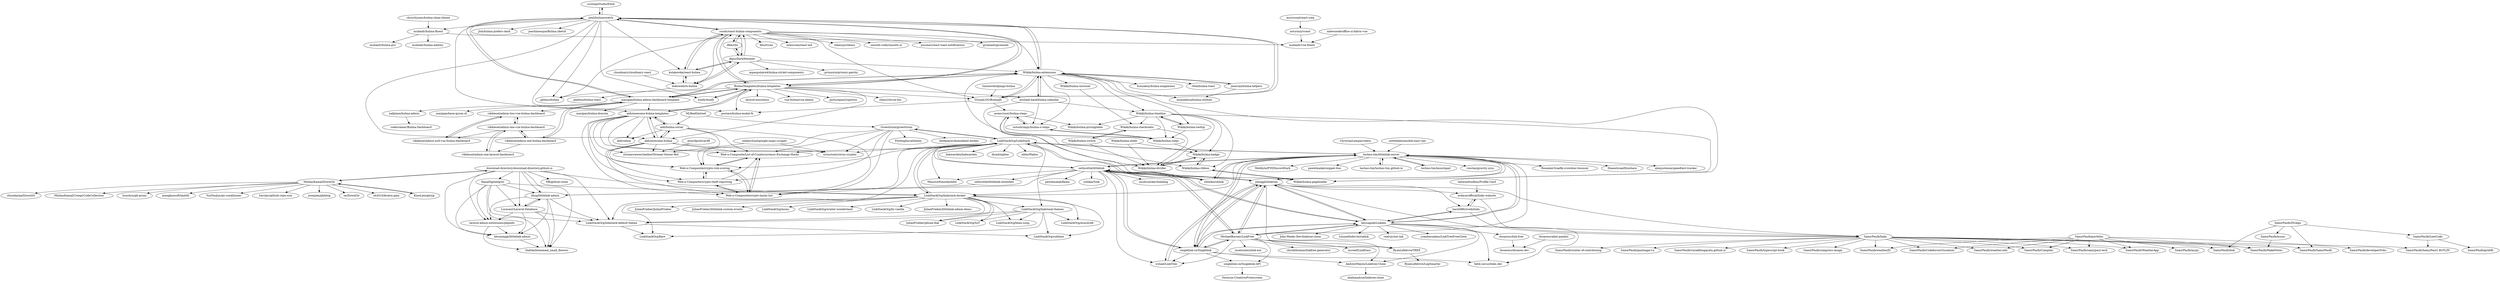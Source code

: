 digraph G {
"cssninjaStudio/fresh" -> "jenil/bulmaswatch" ["e"=1]
"tailwindtoolbox/Profile-Card" -> "ardacarofficial/links-website" ["e"=1]
"dfee/rbx" -> "couds/react-bulma-components"
"dfee/rbx" -> "AlgusDark/bloomer"
"chrisrhymes/bulma-clean-theme" -> "mubaidr/bulma-fluent" ["e"=1]
"aldi/awesome-bulma-templates" -> "aldi/bulma-social"
"aldi/awesome-bulma-templates" -> "aldi/awesome-bulma"
"aldi/awesome-bulma-templates" -> "Web-n-Composite/List-of-Cryptocurrency-Exchange-Hacks"
"aldi/awesome-bulma-templates" -> "Web-n-Composite/crypto-risk-scoring"
"aldi/awesome-bulma-templates" -> "Web-n-Composite/crypto-hacks-list"
"aldi/awesome-bulma-templates" -> "aldi/ralma"
"aldi/awesome-bulma-templates" -> "Web-n-Composite/crypto-theft-reporting"
"aldi/awesome-bulma-templates" -> "siriustools/sirius-crypter"
"aldi/awesome-bulma-templates" -> "streamviewerchatbot/Stream-Viewer-Bot"
"aldi/awesome-bulma-templates" -> "BulmaTemplates/bulma-templates"
"aldi/bulma-social" -> "aldi/awesome-bulma"
"aldi/bulma-social" -> "aldi/awesome-bulma-templates"
"aldi/bulma-social" -> "aldi/ralma"
"aldi/bulma-social" -> "Web-n-Composite/List-of-Cryptocurrency-Exchange-Hacks"
"aldi/bulma-social" -> "Web-n-Composite/crypto-risk-scoring"
"aldi/bulma-social" -> "Web-n-Composite/crypto-hacks-list"
"octoshrimpy/bulma-o-steps" -> "Wikiki/bulma-steps"
"octoshrimpy/bulma-o-steps" -> "aramvisser/bulma-steps"
"vikdiesel/admin-one-vue-bulma-dashboard" -> "vikdiesel/admin-two-vue-bulma-dashboard"
"vikdiesel/admin-one-vue-bulma-dashboard" -> "vikdiesel/admin-null-vue-bulma-dashboard"
"vikdiesel/admin-one-vue-bulma-dashboard" -> "vikdiesel/admin-one-laravel-dashboard"
"vikdiesel/admin-one-vue-bulma-dashboard" -> "vikdiesel/admin-one-bulma-dashboard"
"download-directory/download-directory.github.io" -> "latuminggi/littlelink-admin"
"download-directory/download-directory.github.io" -> "laravel-admin-extensions/phpinfo"
"download-directory/download-directory.github.io" -> "MinhasKamal/DownGit"
"download-directory/download-directory.github.io" -> "khzg/littlelink-admin"
"download-directory/download-directory.github.io" -> "Luracast/Laravel-Database"
"download-directory/download-directory.github.io" -> "HanaDigital/grev"
"download-directory/download-directory.github.io" -> "thalida/bonemeal_small_flowers"
"download-directory/download-directory.github.io" -> "LinkStackOrg/linkstack-default-theme"
"download-directory/download-directory.github.io" -> "LinkStackOrg/linkstack-docker"
"download-directory/download-directory.github.io" -> "HR/github-clone"
"timonweb/django-bulma" -> "VizuaaLOG/BulmaJS" ["e"=1]
"couds/react-bulma-components" -> "AlgusDark/bloomer"
"couds/react-bulma-components" -> "dfee/rbx"
"couds/react-bulma-components" -> "kulakowka/react-bulma"
"couds/react-bulma-components" -> "bokuweb/re-bulma"
"couds/react-bulma-components" -> "BulmaTemplates/bulma-templates"
"couds/react-bulma-components" -> "jenil/bulmaswatch"
"couds/react-bulma-components" -> "smooth-code/smooth-ui" ["e"=1]
"couds/react-bulma-components" -> "jossmac/react-toast-notifications" ["e"=1]
"couds/react-bulma-components" -> "grommet/grommet" ["e"=1]
"couds/react-bulma-components" -> "fibo/trunx"
"couds/react-bulma-components" -> "VizuaaLOG/BulmaJS"
"couds/react-bulma-components" -> "mlaursen/react-md" ["e"=1]
"couds/react-bulma-components" -> "Wikiki/bulma-extensions"
"couds/react-bulma-components" -> "jgthms/bulma" ["e"=1]
"couds/react-bulma-components" -> "rebassjs/rebass" ["e"=1]
"arturmiz/vuent" -> "mubaidr/vue-fluent"
"jmaczan/bulma-helpers" -> "Wikiki/bulma-extensions"
"jmaczan/bulma-helpers" -> "msmadeira/bulma-utilities"
"Wikiki/bulma-checkradio" -> "Wikiki/bulma-divider"
"Wikiki/bulma-checkradio" -> "Wikiki/bulma-switch"
"Wikiki/bulma-carousel" -> "Wikiki/bulma-checkradio"
"mazipan/bulma-admin-dashboard-template" -> "vikdiesel/admin-one-bulma-dashboard"
"mazipan/bulma-admin-dashboard-template" -> "nafplann/bulma-admin"
"mazipan/bulma-admin-dashboard-template" -> "BulmaTemplates/bulma-templates"
"mazipan/bulma-admin-dashboard-template" -> "mazipan/bulma-dracula"
"mazipan/bulma-admin-dashboard-template" -> "jenil/bulmaswatch"
"mazipan/bulma-admin-dashboard-template" -> "Wikiki/bulma-extensions"
"mazipan/bulma-admin-dashboard-template" -> "aldi/awesome-bulma-templates"
"mazipan/bulma-admin-dashboard-template" -> "mazipan/baca-quran.id" ["e"=1]
"mazipan/bulma-admin-dashboard-template" -> "vikdiesel/admin-two-vue-bulma-dashboard"
"nafplann/bulma-admin" -> "codersamer/Bulma-Dashboard"
"mubaidr/bulma-fluent" -> "mubaidr/vue-fluent"
"mubaidr/bulma-fluent" -> "mubaidr/bulma-addons"
"mubaidr/bulma-fluent" -> "mubaidr/bulma-pro"
"Wikiki/bulma-switch" -> "Wikiki/bulma-checkradio"
"Wikiki/bulma-switch" -> "Wikiki/bulma-divider"
"Luracast/Laravel-Database" -> "thalida/bonemeal_small_flowers"
"Luracast/Laravel-Database" -> "laravel-admin-extensions/phpinfo"
"Luracast/Laravel-Database" -> "latuminggi/littlelink-admin"
"Luracast/Laravel-Database" -> "LinkStackOrg/linkstack-default-theme"
"Luracast/Laravel-Database" -> "khzg/littlelink-admin"
"laravel-admin-extensions/phpinfo" -> "thalida/bonemeal_small_flowers"
"laravel-admin-extensions/phpinfo" -> "latuminggi/littlelink-admin"
"aramvisser/bulma-steps" -> "Wikiki/bulma-steps"
"aramvisser/bulma-steps" -> "octoshrimpy/bulma-o-steps"
"aramvisser/bulma-steps" -> "Wikiki/bulma-ribbon"
"aramvisser/bulma-steps" -> "Wikiki/bulma-pricingtable"
"Wikiki/bulma-slider" -> "Wikiki/bulma-badge"
"Wikiki/bulma-slider" -> "Wikiki/bulma-divider"
"vikdiesel/admin-two-vue-bulma-dashboard" -> "vikdiesel/admin-null-vue-bulma-dashboard"
"vikdiesel/admin-two-vue-bulma-dashboard" -> "vikdiesel/admin-one-vue-bulma-dashboard"
"techno-tim/techno-tim.github.io" -> "techno-tim/littlelink-server" ["e"=1]
"sethcottle/littlelink" -> "techno-tim/littlelink-server"
"sethcottle/littlelink" -> "LinkStackOrg/LinkStack"
"sethcottle/littlelink" -> "johnggli/linktree"
"sethcottle/littlelink" -> "MichaelBarney/LinkFree"
"sethcottle/littlelink" -> "sethcottle/littlelink-extended"
"sethcottle/littlelink" -> "singlelink-co/Singlelink"
"sethcottle/littlelink" -> "heysagnik/Linkees"
"sethcottle/littlelink" -> "shlinkio/shlink" ["e"=1]
"sethcottle/littlelink" -> "LinkStackOrg/linkstack-docker"
"sethcottle/littlelink" -> "khzg/littlelink-admin"
"sethcottle/littlelink" -> "irshad/LinkTree"
"sethcottle/littlelink" -> "sissbruecker/linkding" ["e"=1]
"sethcottle/littlelink" -> "pawelmalak/flame" ["e"=1]
"sethcottle/littlelink" -> "MauriceNino/dashdot" ["e"=1]
"sethcottle/littlelink" -> "ccbikai/Sink" ["e"=1]
"MichaelBarney/LinkFree" -> "singlelink-co/Singlelink"
"MichaelBarney/LinkFree" -> "sethcottle/littlelink"
"MichaelBarney/LinkFree" -> "johnggli/linktree"
"MichaelBarney/LinkFree" -> "irshad/LinkTree"
"MichaelBarney/LinkFree" -> "heysagnik/Linkees"
"MichaelBarney/LinkFree" -> "AndrewMayes/Linktree-Clone"
"MichaelBarney/LinkFree" -> "montoulieu/link-ent"
"MichaelBarney/LinkFree" -> "techno-tim/littlelink-server"
"MichaelBarney/LinkFree" -> "singlelink-co/Singlelink-API"
"MichaelBarney/LinkFree" -> "RyanLefebvre/TREE"
"MichaelBarney/LinkFree" -> "chriskthomas/linkfree-generator" ["e"=1]
"MichaelBarney/LinkFree" -> "mcreef/LinkEasy"
"aldi/awesome-bulma" -> "aldi/bulma-social"
"aldi/awesome-bulma" -> "aldi/awesome-bulma-templates"
"aldi/awesome-bulma" -> "Web-n-Composite/List-of-Cryptocurrency-Exchange-Hacks"
"aldi/awesome-bulma" -> "Web-n-Composite/crypto-risk-scoring"
"aldi/awesome-bulma" -> "Web-n-Composite/crypto-hacks-list"
"aldi/awesome-bulma" -> "Web-n-Composite/crypto-theft-reporting"
"aldi/awesome-bulma" -> "siriustools/sirius-crypter"
"aldi/awesome-bulma" -> "streamviewerchatbot/Stream-Viewer-Bot"
"singlelink-co/Singlelink" -> "heysagnik/Linkees"
"singlelink-co/Singlelink" -> "MichaelBarney/LinkFree"
"singlelink-co/Singlelink" -> "johnggli/linktree"
"singlelink-co/Singlelink" -> "irshad/LinkTree"
"singlelink-co/Singlelink" -> "AndrewMayes/Linktree-Clone"
"singlelink-co/Singlelink" -> "sethcottle/littlelink"
"singlelink-co/Singlelink" -> "techno-tim/littlelink-server"
"singlelink-co/Singlelink" -> "singlelink-co/Singlelink-API"
"singlelink-co/Singlelink" -> "fatih-yavuz/links.dev" ["e"=1]
"johnggli/linktree" -> "heysagnik/Linkees"
"johnggli/linktree" -> "singlelink-co/Singlelink"
"johnggli/linktree" -> "irshad/LinkTree"
"johnggli/linktree" -> "sethcottle/littlelink"
"johnggli/linktree" -> "SamirPaulb/links"
"johnggli/linktree" -> "MichaelBarney/LinkFree"
"johnggli/linktree" -> "harsh98trivedi/links"
"johnggli/linktree" -> "RyanLefebvre/TREE"
"johnggli/linktree" -> "techno-tim/littlelink-server"
"johnggli/linktree" -> "ardacarofficial/links-website"
"johnggli/linktree" -> "fatih-yavuz/links.dev" ["e"=1]
"vikdiesel/admin-one-bulma-dashboard" -> "mazipan/bulma-admin-dashboard-template"
"vikdiesel/admin-one-bulma-dashboard" -> "vikdiesel/admin-one-vue-bulma-dashboard"
"vikdiesel/admin-one-bulma-dashboard" -> "vikdiesel/admin-one-laravel-dashboard"
"AndrewMayes/Linktree-Clone" -> "aliahmadcse/linktree-clone"
"MLReef/mlreef" -> "aldi/bulma-social" ["e"=1]
"MLReef/mlreef" -> "Groestlcoin/groestlcoin" ["e"=1]
"HanaDigital/grev" -> "LinkStackOrg/linkstack-default-theme"
"HanaDigital/grev" -> "thalida/bonemeal_small_flowers"
"HanaDigital/grev" -> "laravel-admin-extensions/phpinfo"
"HanaDigital/grev" -> "Luracast/Laravel-Database"
"HanaDigital/grev" -> "latuminggi/littlelink-admin"
"HanaDigital/grev" -> "khzg/littlelink-admin"
"HanaDigital/grev" -> "LinkStackOrg/linkstack-docker"
"vikdiesel/admin-one-laravel-dashboard" -> "vikdiesel/admin-one-vue-bulma-dashboard"
"irshad/LinkTree" -> "johnggli/linktree"
"dsoaress/abnt-pandoc" -> "dsoaress/dsoares.dev"
"dsoaress/link-free" -> "dsoaress/dsoares.dev"
"singlelink-co/Singlelink-API" -> "Neutron-Creative/Printscreen"
"vikdiesel/admin-null-vue-bulma-dashboard" -> "vikdiesel/admin-two-vue-bulma-dashboard"
"techno-tim/launchpad" -> "techno-tim/littlelink-server" ["e"=1]
"techno-tim/littlelink-server" -> "sethcottle/littlelink"
"techno-tim/littlelink-server" -> "techno-tim/launchpad" ["e"=1]
"techno-tim/littlelink-server" -> "techno-tim/techno-tim.github.io" ["e"=1]
"techno-tim/littlelink-server" -> "singlelink-co/Singlelink"
"techno-tim/littlelink-server" -> "LinkStackOrg/linkstack-docker"
"techno-tim/littlelink-server" -> "LinkStackOrg/LinkStack"
"techno-tim/littlelink-server" -> "shlinkio/shlink" ["e"=1]
"techno-tim/littlelink-server" -> "heysagnik/Linkees"
"techno-tim/littlelink-server" -> "vmstan/gravity-sync" ["e"=1]
"techno-tim/littlelink-server" -> "fbonalair/traefik-crowdsec-bouncer" ["e"=1]
"techno-tim/littlelink-server" -> "ShaneIsrael/fireshare" ["e"=1]
"techno-tim/littlelink-server" -> "alexjustesen/speedtest-tracker" ["e"=1]
"techno-tim/littlelink-server" -> "johnggli/linktree"
"techno-tim/littlelink-server" -> "Weilbyte/PVEDiscordDark" ["e"=1]
"techno-tim/littlelink-server" -> "pawelmalak/snippet-box" ["e"=1]
"Groestlcoin/groestlcoin" -> "ForetagInc/alchemy" ["e"=1]
"Groestlcoin/groestlcoin" -> "LinkStackOrg/LinkStack"
"Groestlcoin/groestlcoin" -> "Web-n-Composite/List-of-Cryptocurrency-Exchange-Hacks"
"Groestlcoin/groestlcoin" -> "Web-n-Composite/crypto-risk-scoring"
"Groestlcoin/groestlcoin" -> "heldplayer/komidabot-docker"
"Groestlcoin/groestlcoin" -> "Web-n-Composite/crypto-hacks-list"
"Groestlcoin/groestlcoin" -> "Web-n-Composite/crypto-theft-reporting"
"Groestlcoin/groestlcoin" -> "siriustools/sirius-crypter"
"heysagnik/Linkees" -> "singlelink-co/Singlelink"
"heysagnik/Linkees" -> "johnggli/linktree"
"heysagnik/Linkees" -> "harsh98trivedi/links"
"heysagnik/Linkees" -> "SamirPaulb/links"
"heysagnik/Linkees" -> "AndrewMayes/Linktree-Clone"
"heysagnik/Linkees" -> "sethcottle/littlelink"
"heysagnik/Linkees" -> "MichaelBarney/LinkFree"
"heysagnik/Linkees" -> "fatih-yavuz/links.dev" ["e"=1]
"heysagnik/Linkees" -> "realvjy/nxt-lnk" ["e"=1]
"heysagnik/Linkees" -> "yoanbernabeu/LinkTreeFreeClone"
"heysagnik/Linkees" -> "techno-tim/littlelink-server"
"heysagnik/Linkees" -> "John-Weeks-Dev/linktree-clone" ["e"=1]
"heysagnik/Linkees" -> "luizmellodev/instalink"
"heysagnik/Linkees" -> "dsoaress/link-free"
"SamirPaulb/music" -> "SamirPaulb/MakeNotes"
"harsh98trivedi/links" -> "SamirPaulb/links"
"harsh98trivedi/links" -> "heysagnik/Linkees"
"harsh98trivedi/links" -> "ardacarofficial/links-website"
"SamirPaulb/LeetCode" -> "SamirPaulb/SamirPaul1.KOTLIN"
"SamirPaulb/LeetCode" -> "SamirPaulb/griddb"
"SamirPaulb/portfolio" -> "SamirPaulb/weather.info"
"SamirPaulb/portfolio" -> "SamirPaulb/MakeNotes"
"SamirPaulb/portfolio" -> "SamirPaulb/samirpaul.tech"
"SamirPaulb/portfolio" -> "SamirPaulb/WeatherApp"
"SamirPaulb/portfolio" -> "SamirPaulb/mypy"
"SamirPaulb/portfolio" -> "SamirPaulb/weatherJS"
"SamirPaulb/portfolio" -> "SamirPaulb/CodeforcesVisualizer"
"SamirPaulb/portfolio" -> "SamirPaulb/Compiler"
"SamirPaulb/portfolio" -> "SamirPaulb/developerFolio"
"khzg/littlelink-admin" -> "latuminggi/littlelink-admin"
"khzg/littlelink-admin" -> "laravel-admin-extensions/phpinfo"
"khzg/littlelink-admin" -> "thalida/bonemeal_small_flowers"
"khzg/littlelink-admin" -> "LinkStackOrg/linkstack-default-theme"
"khzg/littlelink-admin" -> "Luracast/Laravel-Database"
"latuminggi/littlelink-admin" -> "thalida/bonemeal_small_flowers"
"RyanLefebvre/TREE" -> "RyanLefebvre/LogSmarter"
"LinkStackOrg/LinkStack" -> "LinkStackOrg/linkstack-docker"
"LinkStackOrg/LinkStack" -> "sethcottle/littlelink"
"LinkStackOrg/LinkStack" -> "LinkStackOrg/linkstack-themes"
"LinkStackOrg/LinkStack" -> "Groestlcoin/groestlcoin"
"LinkStackOrg/LinkStack" -> "siriustools/sirius-crypter"
"LinkStackOrg/LinkStack" -> "techno-tim/littlelink-server"
"LinkStackOrg/LinkStack" -> "linkwarden/linkwarden" ["e"=1]
"LinkStackOrg/LinkStack" -> "MauriceNino/dashdot" ["e"=1]
"LinkStackOrg/LinkStack" -> "Web-n-Composite/List-of-Cryptocurrency-Exchange-Hacks"
"LinkStackOrg/LinkStack" -> "shlinkio/shlink" ["e"=1]
"LinkStackOrg/LinkStack" -> "Web-n-Composite/crypto-risk-scoring"
"LinkStackOrg/LinkStack" -> "diced/zipline" ["e"=1]
"LinkStackOrg/LinkStack" -> "Web-n-Composite/crypto-hacks-list"
"LinkStackOrg/LinkStack" -> "ellite/Wallos" ["e"=1]
"LinkStackOrg/LinkStack" -> "LinkStackOrg/linkstack-default-theme"
"SamirPaulb/DSAlgo" -> "SamirPaulb/LeetCode" ["e"=1]
"SamirPaulb/DSAlgo" -> "SamirPaulb/SamirPaulb" ["e"=1]
"SamirPaulb/DSAlgo" -> "SamirPaulb/link" ["e"=1]
"SamirPaulb/DSAlgo" -> "SamirPaulb/music" ["e"=1]
"KinoLien/gitzip" -> "MinhasKamal/DownGit"
"SamirPaulb/links" -> "SamirPaulb/link"
"SamirPaulb/links" -> "SamirPaulb/winter-of-contributing"
"SamirPaulb/links" -> "SamirPaulb/paulsagar1a"
"SamirPaulb/links" -> "SamirPaulb/CodeforcesVisualizer"
"SamirPaulb/links" -> "SamirPaulb/weather.info"
"SamirPaulb/links" -> "SamirPaulb/weatherJS"
"SamirPaulb/links" -> "SamirPaulb/varadbhogayata.github.io"
"SamirPaulb/links" -> "SamirPaulb/typescript-book"
"SamirPaulb/links" -> "SamirPaulb/Compiler"
"SamirPaulb/links" -> "SamirPaulb/compress-image"
"SamirPaulb/links" -> "SamirPaulb/MakeNotes"
"SamirPaulb/links" -> "SamirPaulb/samirpaul.tech"
"SamirPaulb/links" -> "SamirPaulb/SamirPaul1.KOTLIN"
"SamirPaulb/links" -> "SamirPaulb/SamirPaulb"
"SamirPaulb/links" -> "SamirPaulb/WeatherApp"
"LinkStackOrg/linkstack-themes" -> "LinkStackOrg/linkstack-default-theme"
"LinkStackOrg/linkstack-themes" -> "LinkStackOrg/flare"
"LinkStackOrg/linkstack-themes" -> "LinkStackOrg/sublime"
"LinkStackOrg/linkstack-themes" -> "JulianPrieber/phone-dial"
"LinkStackOrg/linkstack-themes" -> "LinkStackOrg/minceraft"
"LinkStackOrg/linkstack-themes" -> "LinkStackOrg/SoT"
"LinkStackOrg/linkstack-themes" -> "LinkStackOrg/bean-soup"
"LinkStackOrg/linkstack-default-theme" -> "LinkStackOrg/flare"
"LinkStackOrg/linkstack-default-theme" -> "LinkStackOrg/sublime"
"ChristianLempa/videos" -> "techno-tim/littlelink-server" ["e"=1]
"LinkStackOrg/linkstack-docker" -> "LinkStackOrg/linkstack-themes"
"LinkStackOrg/linkstack-docker" -> "LinkStackOrg/linkstack-default-theme"
"LinkStackOrg/linkstack-docker" -> "LinkStackOrg/LinkStack"
"LinkStackOrg/linkstack-docker" -> "LinkStackOrg/flare"
"LinkStackOrg/linkstack-docker" -> "LinkStackOrg/sublime"
"LinkStackOrg/linkstack-docker" -> "JulianPrieber/phone-dial"
"LinkStackOrg/linkstack-docker" -> "LinkStackOrg/minceraft"
"LinkStackOrg/linkstack-docker" -> "LinkStackOrg/SoT"
"LinkStackOrg/linkstack-docker" -> "LinkStackOrg/bean-soup"
"LinkStackOrg/linkstack-docker" -> "JulianPrieber/JulianPrieber"
"LinkStackOrg/linkstack-docker" -> "JulianPrieber/littlelink-custom-events"
"LinkStackOrg/linkstack-docker" -> "LinkStackOrg/mono"
"LinkStackOrg/linkstack-docker" -> "LinkStackOrg/winter-wonderland"
"LinkStackOrg/linkstack-docker" -> "LinkStackOrg/llc-vanilla"
"LinkStackOrg/linkstack-docker" -> "JulianPrieber/littlelink-admin-demo"
"sethcottle/littlelink-extended" -> "khzg/littlelink-admin"
"shlinkio/shlink" -> "LinkStackOrg/LinkStack" ["e"=1]
"shlinkio/shlink" -> "sethcottle/littlelink" ["e"=1]
"shlinkio/shlink" -> "techno-tim/littlelink-server" ["e"=1]
"Web-n-Composite/crypto-theft-reporting" -> "Web-n-Composite/crypto-risk-scoring"
"Web-n-Composite/crypto-theft-reporting" -> "Web-n-Composite/crypto-hacks-list"
"Web-n-Composite/crypto-theft-reporting" -> "Web-n-Composite/List-of-Cryptocurrency-Exchange-Hacks"
"Web-n-Composite/crypto-risk-scoring" -> "Web-n-Composite/crypto-hacks-list"
"Web-n-Composite/crypto-risk-scoring" -> "Web-n-Composite/List-of-Cryptocurrency-Exchange-Hacks"
"Web-n-Composite/crypto-risk-scoring" -> "Web-n-Composite/crypto-theft-reporting"
"Web-n-Composite/crypto-hacks-list" -> "Web-n-Composite/crypto-risk-scoring"
"Web-n-Composite/crypto-hacks-list" -> "Web-n-Composite/List-of-Cryptocurrency-Exchange-Hacks"
"Web-n-Composite/crypto-hacks-list" -> "Web-n-Composite/crypto-theft-reporting"
"Web-n-Composite/List-of-Cryptocurrency-Exchange-Hacks" -> "Web-n-Composite/crypto-risk-scoring"
"Web-n-Composite/List-of-Cryptocurrency-Exchange-Hacks" -> "Web-n-Composite/crypto-hacks-list"
"notthebee/ansible-easy-vpn" -> "techno-tim/littlelink-server" ["e"=1]
"awardpool/cardfi" -> "streamviewerchatbot/Stream-Viewer-Bot" ["e"=1]
"ardacarofficial/links-website" -> "SamirPaulb/links"
"ardacarofficial/links-website" -> "harsh98trivedi/links"
"bokuweb/re-bulma" -> "kulakowka/react-bulma"
"bokuweb/re-bulma" -> "plathon/bulma-react"
"bokuweb/re-bulma" -> "AlgusDark/bloomer"
"BulmaTemplates/bulma-templates" -> "jenil/bulmaswatch"
"BulmaTemplates/bulma-templates" -> "buefy/buefy" ["e"=1]
"BulmaTemplates/bulma-templates" -> "aldi/awesome-bulma-templates"
"BulmaTemplates/bulma-templates" -> "Wikiki/bulma-extensions"
"BulmaTemplates/bulma-templates" -> "jgthms/bulma" ["e"=1]
"BulmaTemplates/bulma-templates" -> "mazipan/bulma-admin-dashboard-template"
"BulmaTemplates/bulma-templates" -> "vue-bulma/vue-admin" ["e"=1]
"BulmaTemplates/bulma-templates" -> "VizuaaLOG/BulmaJS"
"BulmaTemplates/bulma-templates" -> "couds/react-bulma-components"
"BulmaTemplates/bulma-templates" -> "postare/bulma-modal-fx"
"BulmaTemplates/bulma-templates" -> "michael-hack/bulma-calendar"
"BulmaTemplates/bulma-templates" -> "aldi/awesome-bulma"
"BulmaTemplates/bulma-templates" -> "picturepan2/spectre" ["e"=1]
"BulmaTemplates/bulma-templates" -> "chenz24/vue-blu" ["e"=1]
"BulmaTemplates/bulma-templates" -> "laravel-enso/enso" ["e"=1]
"omkarcloud/google-maps-scraper" -> "siriustools/sirius-crypter" ["e"=1]
"omkarcloud/google-maps-scraper" -> "streamviewerchatbot/Stream-Viewer-Bot" ["e"=1]
"cloudinary/cloudinary-react" -> "bokuweb/re-bulma" ["e"=1]
"MinhasKamal/DownGit" -> "zhoudaxiaa/DownGit"
"MinhasKamal/DownGit" -> "KinoLien/gitzip"
"MinhasKamal/DownGit" -> "download-directory/download-directory.github.io"
"MinhasKamal/DownGit" -> "MinhasKamal/CreepyCodeCollection" ["e"=1]
"MinhasKamal/DownGit" -> "hunshcn/gh-proxy" ["e"=1]
"MinhasKamal/DownGit" -> "mengkunsoft/lmbtfy" ["e"=1]
"MinhasKamal/DownGit" -> "YunYouJun/air-conditioner" ["e"=1]
"MinhasKamal/DownGit" -> "harshjv/github-repo-size" ["e"=1]
"MinhasKamal/DownGit" -> "jwenjian/ghiblog" ["e"=1]
"MinhasKamal/DownGit" -> "oe/DownGit"
"MinhasKamal/DownGit" -> "xb2016/kratos-pjax" ["e"=1]
"myxvisual/react-uwp" -> "arturmiz/vuent" ["e"=1]
"buefy/buefy" -> "BulmaTemplates/bulma-templates" ["e"=1]
"jenil/bulmaswatch" -> "BulmaTemplates/bulma-templates"
"jenil/bulmaswatch" -> "Wikiki/bulma-extensions"
"jenil/bulmaswatch" -> "VizuaaLOG/BulmaJS"
"jenil/bulmaswatch" -> "buefy/buefy" ["e"=1]
"jenil/bulmaswatch" -> "aldi/awesome-bulma"
"jenil/bulmaswatch" -> "aldi/awesome-bulma-templates"
"jenil/bulmaswatch" -> "postare/bulma-modal-fx"
"jenil/bulmaswatch" -> "mazipan/bulma-admin-dashboard-template"
"jenil/bulmaswatch" -> "jgthms/bulma" ["e"=1]
"jenil/bulmaswatch" -> "jloh/bulma-prefers-dark"
"jenil/bulmaswatch" -> "cssninjaStudio/fresh" ["e"=1]
"jenil/bulmaswatch" -> "kulakowka/react-bulma"
"jenil/bulmaswatch" -> "couds/react-bulma-components"
"jenil/bulmaswatch" -> "mubaidr/bulma-fluent"
"jenil/bulmaswatch" -> "joachimesque/Bulma.sketch"
"AlgusDark/bloomer" -> "kulakowka/react-bulma"
"AlgusDark/bloomer" -> "couds/react-bulma-components"
"AlgusDark/bloomer" -> "dfee/rbx"
"AlgusDark/bloomer" -> "bokuweb/re-bulma"
"AlgusDark/bloomer" -> "Wikiki/bulma-extensions"
"AlgusDark/bloomer" -> "mpaupulaire4/bulma-styled-components"
"AlgusDark/bloomer" -> "prismicio/prismic-gatsby" ["e"=1]
"Wikiki/bulma-tooltip" -> "Wikiki/bulma-steps"
"Wikiki/bulma-tooltip" -> "Wikiki/bulma-timeline"
"Wikiki/bulma-pageloader" -> "Wikiki/bulma-ribbon"
"Wikiki/bulma-extensions" -> "jenil/bulmaswatch"
"Wikiki/bulma-extensions" -> "michael-hack/bulma-calendar"
"Wikiki/bulma-extensions" -> "VizuaaLOG/BulmaJS"
"Wikiki/bulma-extensions" -> "Wikiki/bulma-carousel"
"Wikiki/bulma-extensions" -> "BulmaTemplates/bulma-templates"
"Wikiki/bulma-extensions" -> "jmaczan/bulma-helpers"
"Wikiki/bulma-extensions" -> "Wikiki/bulma-timeline"
"Wikiki/bulma-extensions" -> "hunzaboy/bulma-megamenu"
"Wikiki/bulma-extensions" -> "octoshrimpy/bulma-o-steps"
"Wikiki/bulma-extensions" -> "rfoel/bulma-toast"
"Wikiki/bulma-extensions" -> "Wikiki/bulma-tooltip"
"Wikiki/bulma-extensions" -> "msmadeira/bulma-utilities"
"Wikiki/bulma-extensions" -> "mazipan/bulma-admin-dashboard-template"
"Wikiki/bulma-extensions" -> "Wikiki/bulma-pageloader"
"Wikiki/bulma-extensions" -> "Wikiki/bulma-divider"
"VizuaaLOG/BulmaJS" -> "postare/bulma-modal-fx"
"VizuaaLOG/BulmaJS" -> "jenil/bulmaswatch"
"VizuaaLOG/BulmaJS" -> "Wikiki/bulma-extensions"
"VizuaaLOG/BulmaJS" -> "aramvisser/bulma-steps"
"Wikiki/bulma-timeline" -> "Wikiki/bulma-tooltip"
"Wikiki/bulma-timeline" -> "Wikiki/bulma-steps"
"Wikiki/bulma-timeline" -> "Wikiki/bulma-badge"
"Wikiki/bulma-timeline" -> "Wikiki/bulma-ribbon"
"Wikiki/bulma-timeline" -> "Wikiki/bulma-pageloader"
"Wikiki/bulma-timeline" -> "Wikiki/bulma-pricingtable"
"Wikiki/bulma-timeline" -> "Wikiki/bulma-divider"
"Wikiki/bulma-timeline" -> "Wikiki/bulma-checkradio"
"michael-hack/bulma-calendar" -> "Wikiki/bulma-extensions"
"michael-hack/bulma-calendar" -> "Wikiki/bulma-timeline"
"michael-hack/bulma-calendar" -> "Wikiki/bulma-pageloader"
"michael-hack/bulma-calendar" -> "octoshrimpy/bulma-o-steps"
"aidewoode/office-ui-fabric-vue" -> "mubaidr/vue-fluent" ["e"=1]
"Wikiki/bulma-steps" -> "Wikiki/bulma-badge"
"Wikiki/bulma-steps" -> "octoshrimpy/bulma-o-steps"
"Wikiki/bulma-steps" -> "aramvisser/bulma-steps"
"kulakowka/react-bulma" -> "bokuweb/re-bulma"
"kulakowka/react-bulma" -> "AlgusDark/bloomer"
"kulakowka/react-bulma" -> "couds/react-bulma-components"
"Wikiki/bulma-ribbon" -> "Wikiki/bulma-badge"
"Wikiki/bulma-ribbon" -> "Wikiki/bulma-pageloader"
"Wikiki/bulma-badge" -> "Wikiki/bulma-divider"
"Wikiki/bulma-badge" -> "Wikiki/bulma-ribbon"
"Wikiki/bulma-divider" -> "Wikiki/bulma-badge"
"cssninjaStudio/fresh" ["l"="-13.233,-31.663", "c"=343]
"jenil/bulmaswatch" ["l"="14.742,-12.368"]
"tailwindtoolbox/Profile-Card" ["l"="-13.067,-31.627", "c"=343]
"ardacarofficial/links-website" ["l"="14.776,-11.946"]
"dfee/rbx" ["l"="14.753,-12.457"]
"couds/react-bulma-components" ["l"="14.723,-12.412"]
"AlgusDark/bloomer" ["l"="14.723,-12.458"]
"chrisrhymes/bulma-clean-theme" ["l"="-40.73,15.259", "c"=261]
"mubaidr/bulma-fluent" ["l"="14.811,-12.448"]
"aldi/awesome-bulma-templates" ["l"="14.781,-12.267"]
"aldi/bulma-social" ["l"="14.801,-12.241"]
"aldi/awesome-bulma" ["l"="14.777,-12.244"]
"Web-n-Composite/List-of-Cryptocurrency-Exchange-Hacks" ["l"="14.811,-12.192"]
"Web-n-Composite/crypto-risk-scoring" ["l"="14.829,-12.206"]
"Web-n-Composite/crypto-hacks-list" ["l"="14.802,-12.21"]
"aldi/ralma" ["l"="14.811,-12.27"]
"Web-n-Composite/crypto-theft-reporting" ["l"="14.827,-12.23"]
"siriustools/sirius-crypter" ["l"="14.787,-12.178"]
"streamviewerchatbot/Stream-Viewer-Bot" ["l"="14.747,-12.246"]
"BulmaTemplates/bulma-templates" ["l"="14.732,-12.325"]
"octoshrimpy/bulma-o-steps" ["l"="14.638,-12.363"]
"Wikiki/bulma-steps" ["l"="14.604,-12.361"]
"aramvisser/bulma-steps" ["l"="14.621,-12.374"]
"vikdiesel/admin-one-vue-bulma-dashboard" ["l"="14.856,-12.375"]
"vikdiesel/admin-two-vue-bulma-dashboard" ["l"="14.829,-12.382"]
"vikdiesel/admin-null-vue-bulma-dashboard" ["l"="14.851,-12.4"]
"vikdiesel/admin-one-laravel-dashboard" ["l"="14.876,-12.36"]
"vikdiesel/admin-one-bulma-dashboard" ["l"="14.829,-12.356"]
"download-directory/download-directory.github.io" ["l"="15.001,-12.058"]
"latuminggi/littlelink-admin" ["l"="14.978,-12.048"]
"laravel-admin-extensions/phpinfo" ["l"="14.977,-12.037"]
"MinhasKamal/DownGit" ["l"="15.076,-12.04"]
"khzg/littlelink-admin" ["l"="14.948,-12.038"]
"Luracast/Laravel-Database" ["l"="14.964,-12.048"]
"HanaDigital/grev" ["l"="14.96,-12.068"]
"thalida/bonemeal_small_flowers" ["l"="14.975,-12.056"]
"LinkStackOrg/linkstack-default-theme" ["l"="14.934,-12.074"]
"LinkStackOrg/linkstack-docker" ["l"="14.903,-12.073"]
"HR/github-clone" ["l"="15.035,-12.091"]
"timonweb/django-bulma" ["l"="-54.776,3.894", "c"=736]
"VizuaaLOG/BulmaJS" ["l"="14.702,-12.372"]
"kulakowka/react-bulma" ["l"="14.706,-12.442"]
"bokuweb/re-bulma" ["l"="14.7,-12.479"]
"smooth-code/smooth-ui" ["l"="-4.099,-29.203", "c"=4]
"jossmac/react-toast-notifications" ["l"="-3.613,-29.26", "c"=4]
"grommet/grommet" ["l"="0.657,-28.877", "c"=12]
"fibo/trunx" ["l"="14.679,-12.442"]
"mlaursen/react-md" ["l"="0.474,-28.939", "c"=12]
"Wikiki/bulma-extensions" ["l"="14.676,-12.364"]
"jgthms/bulma" ["l"="-0.803,-31.879", "c"=295]
"rebassjs/rebass" ["l"="-4.02,-29.261", "c"=4]
"arturmiz/vuent" ["l"="14.872,-12.532"]
"mubaidr/vue-fluent" ["l"="14.848,-12.497"]
"jmaczan/bulma-helpers" ["l"="14.654,-12.4"]
"msmadeira/bulma-utilities" ["l"="14.652,-12.381"]
"Wikiki/bulma-checkradio" ["l"="14.6,-12.299"]
"Wikiki/bulma-divider" ["l"="14.598,-12.321"]
"Wikiki/bulma-switch" ["l"="14.577,-12.291"]
"Wikiki/bulma-carousel" ["l"="14.638,-12.304"]
"mazipan/bulma-admin-dashboard-template" ["l"="14.771,-12.345"]
"nafplann/bulma-admin" ["l"="14.805,-12.328"]
"mazipan/bulma-dracula" ["l"="14.797,-12.357"]
"mazipan/baca-quran.id" ["l"="-12.308,-29.462", "c"=337]
"codersamer/Bulma-Dashboard" ["l"="14.828,-12.318"]
"mubaidr/bulma-addons" ["l"="14.821,-12.479"]
"mubaidr/bulma-pro" ["l"="14.835,-12.457"]
"Wikiki/bulma-ribbon" ["l"="14.6,-12.342"]
"Wikiki/bulma-pricingtable" ["l"="14.584,-12.367"]
"Wikiki/bulma-slider" ["l"="14.56,-12.322"]
"Wikiki/bulma-badge" ["l"="14.583,-12.335"]
"techno-tim/techno-tim.github.io" ["l"="12.099,-8.904", "c"=18]
"techno-tim/littlelink-server" ["l"="14.839,-12.019"]
"sethcottle/littlelink" ["l"="14.871,-12.013"]
"LinkStackOrg/LinkStack" ["l"="14.849,-12.108"]
"johnggli/linktree" ["l"="14.828,-11.975"]
"MichaelBarney/LinkFree" ["l"="14.869,-11.961"]
"sethcottle/littlelink-extended" ["l"="14.923,-12.013"]
"singlelink-co/Singlelink" ["l"="14.851,-11.979"]
"heysagnik/Linkees" ["l"="14.832,-11.954"]
"shlinkio/shlink" ["l"="12.608,-8.335", "c"=18]
"irshad/LinkTree" ["l"="14.872,-11.983"]
"sissbruecker/linkding" ["l"="12.638,-8.862", "c"=18]
"pawelmalak/flame" ["l"="12.441,-8.888", "c"=18]
"MauriceNino/dashdot" ["l"="12.398,-8.892", "c"=18]
"ccbikai/Sink" ["l"="46.466,-0.246", "c"=646]
"AndrewMayes/Linktree-Clone" ["l"="14.852,-11.93"]
"montoulieu/link-ent" ["l"="14.91,-11.934"]
"singlelink-co/Singlelink-API" ["l"="14.888,-11.943"]
"RyanLefebvre/TREE" ["l"="14.869,-11.93"]
"chriskthomas/linkfree-generator" ["l"="15.444,-12.008", "c"=1223]
"mcreef/LinkEasy" ["l"="14.907,-11.955"]
"fatih-yavuz/links.dev" ["l"="50.637,-0.338", "c"=421]
"SamirPaulb/links" ["l"="14.764,-11.904"]
"harsh98trivedi/links" ["l"="14.798,-11.941"]
"aliahmadcse/linktree-clone" ["l"="14.866,-11.891"]
"MLReef/mlreef" ["l"="-14.068,30.027", "c"=46]
"Groestlcoin/groestlcoin" ["l"="14.838,-12.167"]
"dsoaress/abnt-pandoc" ["l"="14.854,-11.837"]
"dsoaress/dsoares.dev" ["l"="14.846,-11.864"]
"dsoaress/link-free" ["l"="14.841,-11.897"]
"Neutron-Creative/Printscreen" ["l"="14.909,-11.915"]
"techno-tim/launchpad" ["l"="12.079,-8.915", "c"=18]
"vmstan/gravity-sync" ["l"="-51.485,13.266", "c"=200]
"fbonalair/traefik-crowdsec-bouncer" ["l"="11.974,-8.602", "c"=18]
"ShaneIsrael/fireshare" ["l"="13.64,-11.262", "c"=945]
"alexjustesen/speedtest-tracker" ["l"="12.317,-8.848", "c"=18]
"Weilbyte/PVEDiscordDark" ["l"="9.78,-12.082", "c"=1246]
"pawelmalak/snippet-box" ["l"="12.42,-8.727", "c"=18]
"ForetagInc/alchemy" ["l"="4.066,13.601", "c"=850]
"heldplayer/komidabot-docker" ["l"="14.886,-12.181"]
"realvjy/nxt-lnk" ["l"="-3.118,-30.677", "c"=4]
"yoanbernabeu/LinkTreeFreeClone" ["l"="14.822,-11.911"]
"John-Weeks-Dev/linktree-clone" ["l"="-6.083,-31.071", "c"=1186]
"luizmellodev/instalink" ["l"="14.822,-11.929"]
"SamirPaulb/music" ["l"="14.673,-11.89"]
"SamirPaulb/MakeNotes" ["l"="14.708,-11.894"]
"SamirPaulb/LeetCode" ["l"="14.75,-11.808"]
"SamirPaulb/SamirPaul1.KOTLIN" ["l"="14.757,-11.847"]
"SamirPaulb/griddb" ["l"="14.744,-11.783"]
"SamirPaulb/portfolio" ["l"="14.717,-11.873"]
"SamirPaulb/weather.info" ["l"="14.743,-11.887"]
"SamirPaulb/samirpaul.tech" ["l"="14.732,-11.885"]
"SamirPaulb/WeatherApp" ["l"="14.736,-11.898"]
"SamirPaulb/mypy" ["l"="14.705,-11.847"]
"SamirPaulb/weatherJS" ["l"="14.746,-11.875"]
"SamirPaulb/CodeforcesVisualizer" ["l"="14.739,-11.865"]
"SamirPaulb/Compiler" ["l"="14.725,-11.898"]
"SamirPaulb/developerFolio" ["l"="14.691,-11.861"]
"RyanLefebvre/LogSmarter" ["l"="14.889,-11.901"]
"LinkStackOrg/linkstack-themes" ["l"="14.903,-12.098"]
"linkwarden/linkwarden" ["l"="12.524,-8.925", "c"=18]
"diced/zipline" ["l"="13.702,-11.298", "c"=945]
"ellite/Wallos" ["l"="12.465,-8.791", "c"=18]
"SamirPaulb/DSAlgo" ["l"="29.226,-26.676", "c"=73]
"SamirPaulb/SamirPaulb" ["l"="14.777,-11.864"]
"SamirPaulb/link" ["l"="14.732,-11.922"]
"KinoLien/gitzip" ["l"="15.121,-12.054"]
"SamirPaulb/winter-of-contributing" ["l"="14.771,-11.885"]
"SamirPaulb/paulsagar1a" ["l"="14.785,-11.88"]
"SamirPaulb/varadbhogayata.github.io" ["l"="14.761,-11.876"]
"SamirPaulb/typescript-book" ["l"="14.75,-11.921"]
"SamirPaulb/compress-image" ["l"="14.787,-11.897"]
"LinkStackOrg/flare" ["l"="14.93,-12.094"]
"LinkStackOrg/sublime" ["l"="14.922,-12.084"]
"JulianPrieber/phone-dial" ["l"="14.922,-12.106"]
"LinkStackOrg/minceraft" ["l"="14.909,-12.112"]
"LinkStackOrg/SoT" ["l"="14.888,-12.091"]
"LinkStackOrg/bean-soup" ["l"="14.916,-12.095"]
"ChristianLempa/videos" ["l"="12.052,-8.943", "c"=18]
"JulianPrieber/JulianPrieber" ["l"="14.924,-12.061"]
"JulianPrieber/littlelink-custom-events" ["l"="14.89,-12.052"]
"LinkStackOrg/mono" ["l"="14.905,-12.047"]
"LinkStackOrg/winter-wonderland" ["l"="14.919,-12.048"]
"LinkStackOrg/llc-vanilla" ["l"="14.878,-12.063"]
"JulianPrieber/littlelink-admin-demo" ["l"="14.879,-12.076"]
"notthebee/ansible-easy-vpn" ["l"="12.017,-9.13", "c"=18]
"awardpool/cardfi" ["l"="41.954,1.794", "c"=1083]
"plathon/bulma-react" ["l"="14.683,-12.512"]
"buefy/buefy" ["l"="-6.34,-32.281", "c"=72]
"vue-bulma/vue-admin" ["l"="-3.78,-33.551", "c"=30]
"postare/bulma-modal-fx" ["l"="14.709,-12.346"]
"michael-hack/bulma-calendar" ["l"="14.664,-12.332"]
"picturepan2/spectre" ["l"="22.577,-27.193", "c"=28]
"chenz24/vue-blu" ["l"="-5.966,-34.675", "c"=195]
"laravel-enso/enso" ["l"="-15.291,28.052", "c"=29]
"omkarcloud/google-maps-scraper" ["l"="42.01,-0.211", "c"=7]
"cloudinary/cloudinary-react" ["l"="0.597,-34.577", "c"=110]
"zhoudaxiaa/DownGit" ["l"="15.114,-12.005"]
"MinhasKamal/CreepyCodeCollection" ["l"="-16.582,-6.563", "c"=469]
"hunshcn/gh-proxy" ["l"="-48.565,13.257", "c"=13]
"mengkunsoft/lmbtfy" ["l"="-45.004,15.008", "c"=218]
"YunYouJun/air-conditioner" ["l"="-53.443,-19.608", "c"=653]
"harshjv/github-repo-size" ["l"="18.736,12.909", "c"=1113]
"jwenjian/ghiblog" ["l"="-44.007,11.144", "c"=1049]
"oe/DownGit" ["l"="15.08,-12.012"]
"xb2016/kratos-pjax" ["l"="-43.561,15.249", "c"=262]
"myxvisual/react-uwp" ["l"="-37.35,1.12", "c"=435]
"jloh/bulma-prefers-dark" ["l"="14.689,-12.408"]
"joachimesque/Bulma.sketch" ["l"="14.781,-12.399"]
"mpaupulaire4/bulma-styled-components" ["l"="14.732,-12.502"]
"prismicio/prismic-gatsby" ["l"="12.806,-34.797", "c"=27]
"Wikiki/bulma-tooltip" ["l"="14.625,-12.353"]
"Wikiki/bulma-timeline" ["l"="14.615,-12.335"]
"Wikiki/bulma-pageloader" ["l"="14.635,-12.335"]
"hunzaboy/bulma-megamenu" ["l"="14.617,-12.403"]
"rfoel/bulma-toast" ["l"="14.635,-12.426"]
"aidewoode/office-ui-fabric-vue" ["l"="-45.219,9.087", "c"=309]
}